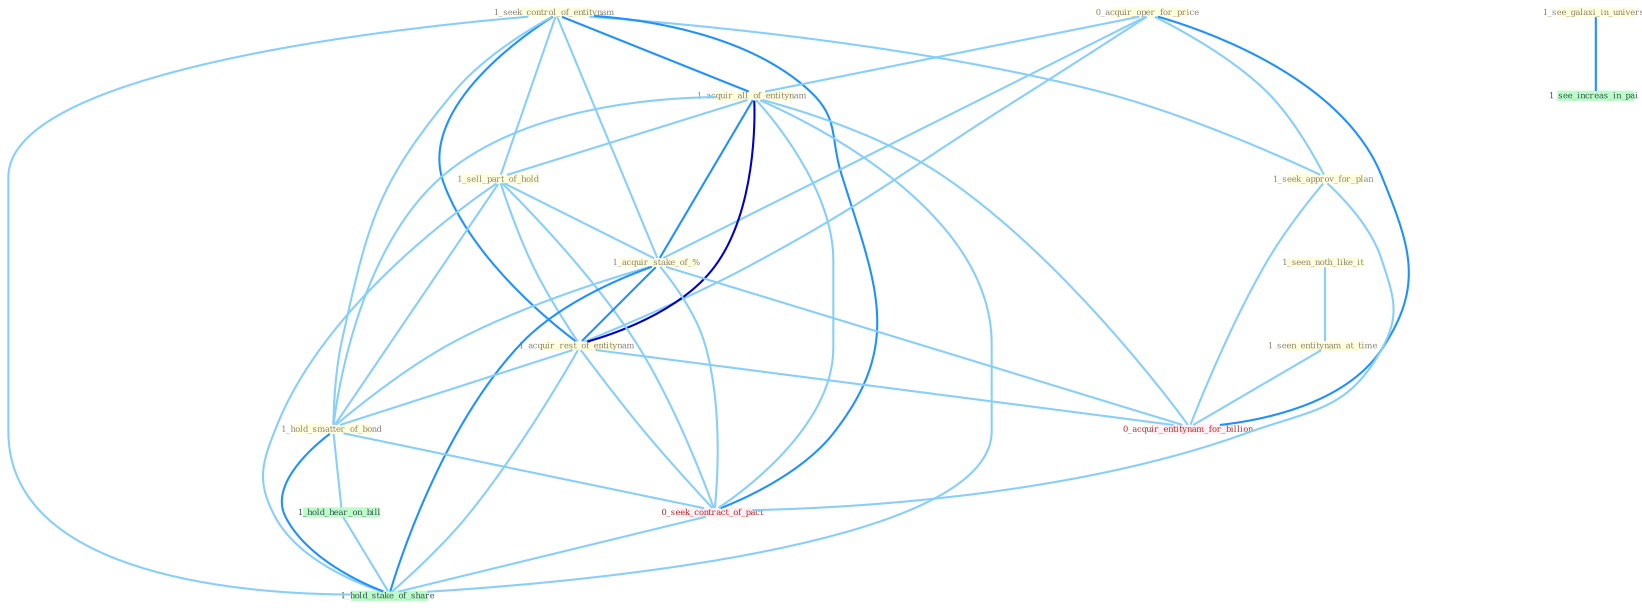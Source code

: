 Graph G{ 
    node
    [shape=polygon,style=filled,width=.5,height=.06,color="#BDFCC9",fixedsize=true,fontsize=4,
    fontcolor="#2f4f4f"];
    {node
    [color="#ffffe0", fontcolor="#8b7d6b"] "1_seek_control_of_entitynam " "0_acquir_oper_for_price " "1_acquir_all_of_entitynam " "1_sell_part_of_hold " "1_acquir_stake_of_% " "1_seek_approv_for_plan " "1_see_galaxi_in_univers " "1_seen_noth_like_it " "1_seen_entitynam_at_time " "1_acquir_rest_of_entitynam " "1_hold_smatter_of_bond "}
{node [color="#fff0f5", fontcolor="#b22222"] "0_seek_contract_of_pact " "0_acquir_entitynam_for_billion "}
edge [color="#B0E2FF"];

	"1_seek_control_of_entitynam " -- "1_acquir_all_of_entitynam " [w="2", color="#1e90ff" , len=0.8];
	"1_seek_control_of_entitynam " -- "1_sell_part_of_hold " [w="1", color="#87cefa" ];
	"1_seek_control_of_entitynam " -- "1_acquir_stake_of_% " [w="1", color="#87cefa" ];
	"1_seek_control_of_entitynam " -- "1_seek_approv_for_plan " [w="1", color="#87cefa" ];
	"1_seek_control_of_entitynam " -- "1_acquir_rest_of_entitynam " [w="2", color="#1e90ff" , len=0.8];
	"1_seek_control_of_entitynam " -- "1_hold_smatter_of_bond " [w="1", color="#87cefa" ];
	"1_seek_control_of_entitynam " -- "0_seek_contract_of_pact " [w="2", color="#1e90ff" , len=0.8];
	"1_seek_control_of_entitynam " -- "1_hold_stake_of_share " [w="1", color="#87cefa" ];
	"0_acquir_oper_for_price " -- "1_acquir_all_of_entitynam " [w="1", color="#87cefa" ];
	"0_acquir_oper_for_price " -- "1_acquir_stake_of_% " [w="1", color="#87cefa" ];
	"0_acquir_oper_for_price " -- "1_seek_approv_for_plan " [w="1", color="#87cefa" ];
	"0_acquir_oper_for_price " -- "1_acquir_rest_of_entitynam " [w="1", color="#87cefa" ];
	"0_acquir_oper_for_price " -- "0_acquir_entitynam_for_billion " [w="2", color="#1e90ff" , len=0.8];
	"1_acquir_all_of_entitynam " -- "1_sell_part_of_hold " [w="1", color="#87cefa" ];
	"1_acquir_all_of_entitynam " -- "1_acquir_stake_of_% " [w="2", color="#1e90ff" , len=0.8];
	"1_acquir_all_of_entitynam " -- "1_acquir_rest_of_entitynam " [w="3", color="#0000cd" , len=0.6];
	"1_acquir_all_of_entitynam " -- "1_hold_smatter_of_bond " [w="1", color="#87cefa" ];
	"1_acquir_all_of_entitynam " -- "0_seek_contract_of_pact " [w="1", color="#87cefa" ];
	"1_acquir_all_of_entitynam " -- "0_acquir_entitynam_for_billion " [w="1", color="#87cefa" ];
	"1_acquir_all_of_entitynam " -- "1_hold_stake_of_share " [w="1", color="#87cefa" ];
	"1_sell_part_of_hold " -- "1_acquir_stake_of_% " [w="1", color="#87cefa" ];
	"1_sell_part_of_hold " -- "1_acquir_rest_of_entitynam " [w="1", color="#87cefa" ];
	"1_sell_part_of_hold " -- "1_hold_smatter_of_bond " [w="1", color="#87cefa" ];
	"1_sell_part_of_hold " -- "0_seek_contract_of_pact " [w="1", color="#87cefa" ];
	"1_sell_part_of_hold " -- "1_hold_stake_of_share " [w="1", color="#87cefa" ];
	"1_acquir_stake_of_% " -- "1_acquir_rest_of_entitynam " [w="2", color="#1e90ff" , len=0.8];
	"1_acquir_stake_of_% " -- "1_hold_smatter_of_bond " [w="1", color="#87cefa" ];
	"1_acquir_stake_of_% " -- "0_seek_contract_of_pact " [w="1", color="#87cefa" ];
	"1_acquir_stake_of_% " -- "0_acquir_entitynam_for_billion " [w="1", color="#87cefa" ];
	"1_acquir_stake_of_% " -- "1_hold_stake_of_share " [w="2", color="#1e90ff" , len=0.8];
	"1_seek_approv_for_plan " -- "0_seek_contract_of_pact " [w="1", color="#87cefa" ];
	"1_seek_approv_for_plan " -- "0_acquir_entitynam_for_billion " [w="1", color="#87cefa" ];
	"1_see_galaxi_in_univers " -- "1_see_increas_in_pai " [w="2", color="#1e90ff" , len=0.8];
	"1_seen_noth_like_it " -- "1_seen_entitynam_at_time " [w="1", color="#87cefa" ];
	"1_seen_entitynam_at_time " -- "0_acquir_entitynam_for_billion " [w="1", color="#87cefa" ];
	"1_acquir_rest_of_entitynam " -- "1_hold_smatter_of_bond " [w="1", color="#87cefa" ];
	"1_acquir_rest_of_entitynam " -- "0_seek_contract_of_pact " [w="1", color="#87cefa" ];
	"1_acquir_rest_of_entitynam " -- "0_acquir_entitynam_for_billion " [w="1", color="#87cefa" ];
	"1_acquir_rest_of_entitynam " -- "1_hold_stake_of_share " [w="1", color="#87cefa" ];
	"1_hold_smatter_of_bond " -- "0_seek_contract_of_pact " [w="1", color="#87cefa" ];
	"1_hold_smatter_of_bond " -- "1_hold_hear_on_bill " [w="1", color="#87cefa" ];
	"1_hold_smatter_of_bond " -- "1_hold_stake_of_share " [w="2", color="#1e90ff" , len=0.8];
	"0_seek_contract_of_pact " -- "1_hold_stake_of_share " [w="1", color="#87cefa" ];
	"1_hold_hear_on_bill " -- "1_hold_stake_of_share " [w="1", color="#87cefa" ];
}